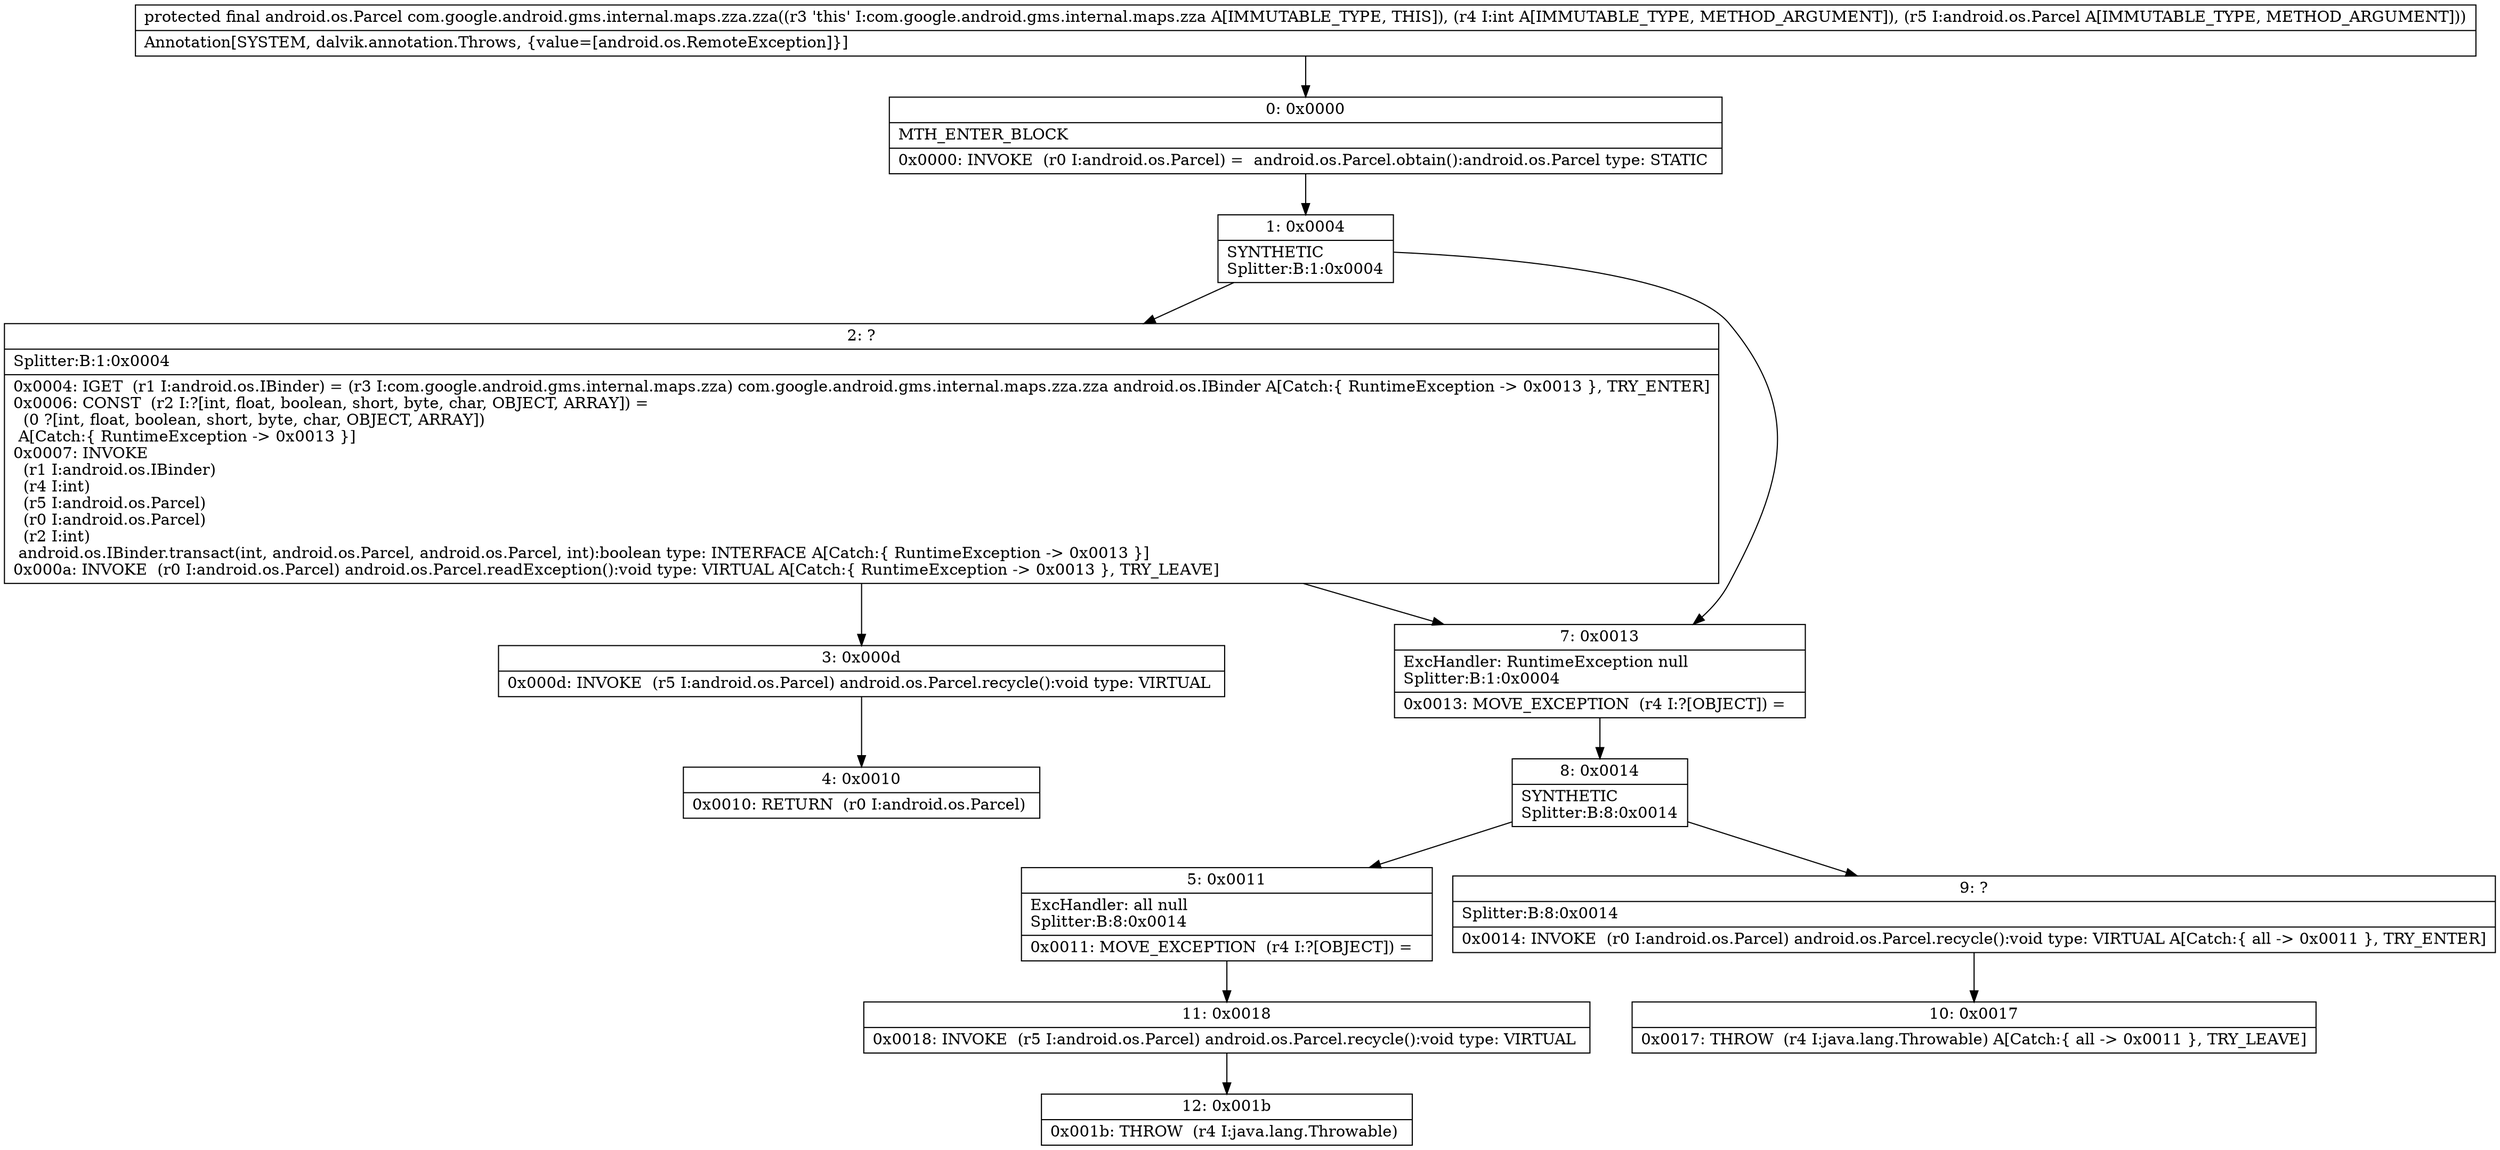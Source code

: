 digraph "CFG forcom.google.android.gms.internal.maps.zza.zza(ILandroid\/os\/Parcel;)Landroid\/os\/Parcel;" {
Node_0 [shape=record,label="{0\:\ 0x0000|MTH_ENTER_BLOCK\l|0x0000: INVOKE  (r0 I:android.os.Parcel) =  android.os.Parcel.obtain():android.os.Parcel type: STATIC \l}"];
Node_1 [shape=record,label="{1\:\ 0x0004|SYNTHETIC\lSplitter:B:1:0x0004\l}"];
Node_2 [shape=record,label="{2\:\ ?|Splitter:B:1:0x0004\l|0x0004: IGET  (r1 I:android.os.IBinder) = (r3 I:com.google.android.gms.internal.maps.zza) com.google.android.gms.internal.maps.zza.zza android.os.IBinder A[Catch:\{ RuntimeException \-\> 0x0013 \}, TRY_ENTER]\l0x0006: CONST  (r2 I:?[int, float, boolean, short, byte, char, OBJECT, ARRAY]) = \l  (0 ?[int, float, boolean, short, byte, char, OBJECT, ARRAY])\l A[Catch:\{ RuntimeException \-\> 0x0013 \}]\l0x0007: INVOKE  \l  (r1 I:android.os.IBinder)\l  (r4 I:int)\l  (r5 I:android.os.Parcel)\l  (r0 I:android.os.Parcel)\l  (r2 I:int)\l android.os.IBinder.transact(int, android.os.Parcel, android.os.Parcel, int):boolean type: INTERFACE A[Catch:\{ RuntimeException \-\> 0x0013 \}]\l0x000a: INVOKE  (r0 I:android.os.Parcel) android.os.Parcel.readException():void type: VIRTUAL A[Catch:\{ RuntimeException \-\> 0x0013 \}, TRY_LEAVE]\l}"];
Node_3 [shape=record,label="{3\:\ 0x000d|0x000d: INVOKE  (r5 I:android.os.Parcel) android.os.Parcel.recycle():void type: VIRTUAL \l}"];
Node_4 [shape=record,label="{4\:\ 0x0010|0x0010: RETURN  (r0 I:android.os.Parcel) \l}"];
Node_5 [shape=record,label="{5\:\ 0x0011|ExcHandler: all null\lSplitter:B:8:0x0014\l|0x0011: MOVE_EXCEPTION  (r4 I:?[OBJECT]) =  \l}"];
Node_7 [shape=record,label="{7\:\ 0x0013|ExcHandler: RuntimeException null\lSplitter:B:1:0x0004\l|0x0013: MOVE_EXCEPTION  (r4 I:?[OBJECT]) =  \l}"];
Node_8 [shape=record,label="{8\:\ 0x0014|SYNTHETIC\lSplitter:B:8:0x0014\l}"];
Node_9 [shape=record,label="{9\:\ ?|Splitter:B:8:0x0014\l|0x0014: INVOKE  (r0 I:android.os.Parcel) android.os.Parcel.recycle():void type: VIRTUAL A[Catch:\{ all \-\> 0x0011 \}, TRY_ENTER]\l}"];
Node_10 [shape=record,label="{10\:\ 0x0017|0x0017: THROW  (r4 I:java.lang.Throwable) A[Catch:\{ all \-\> 0x0011 \}, TRY_LEAVE]\l}"];
Node_11 [shape=record,label="{11\:\ 0x0018|0x0018: INVOKE  (r5 I:android.os.Parcel) android.os.Parcel.recycle():void type: VIRTUAL \l}"];
Node_12 [shape=record,label="{12\:\ 0x001b|0x001b: THROW  (r4 I:java.lang.Throwable) \l}"];
MethodNode[shape=record,label="{protected final android.os.Parcel com.google.android.gms.internal.maps.zza.zza((r3 'this' I:com.google.android.gms.internal.maps.zza A[IMMUTABLE_TYPE, THIS]), (r4 I:int A[IMMUTABLE_TYPE, METHOD_ARGUMENT]), (r5 I:android.os.Parcel A[IMMUTABLE_TYPE, METHOD_ARGUMENT]))  | Annotation[SYSTEM, dalvik.annotation.Throws, \{value=[android.os.RemoteException]\}]\l}"];
MethodNode -> Node_0;
Node_0 -> Node_1;
Node_1 -> Node_2;
Node_1 -> Node_7;
Node_2 -> Node_3;
Node_2 -> Node_7;
Node_3 -> Node_4;
Node_5 -> Node_11;
Node_7 -> Node_8;
Node_8 -> Node_9;
Node_8 -> Node_5;
Node_9 -> Node_10;
Node_11 -> Node_12;
}

